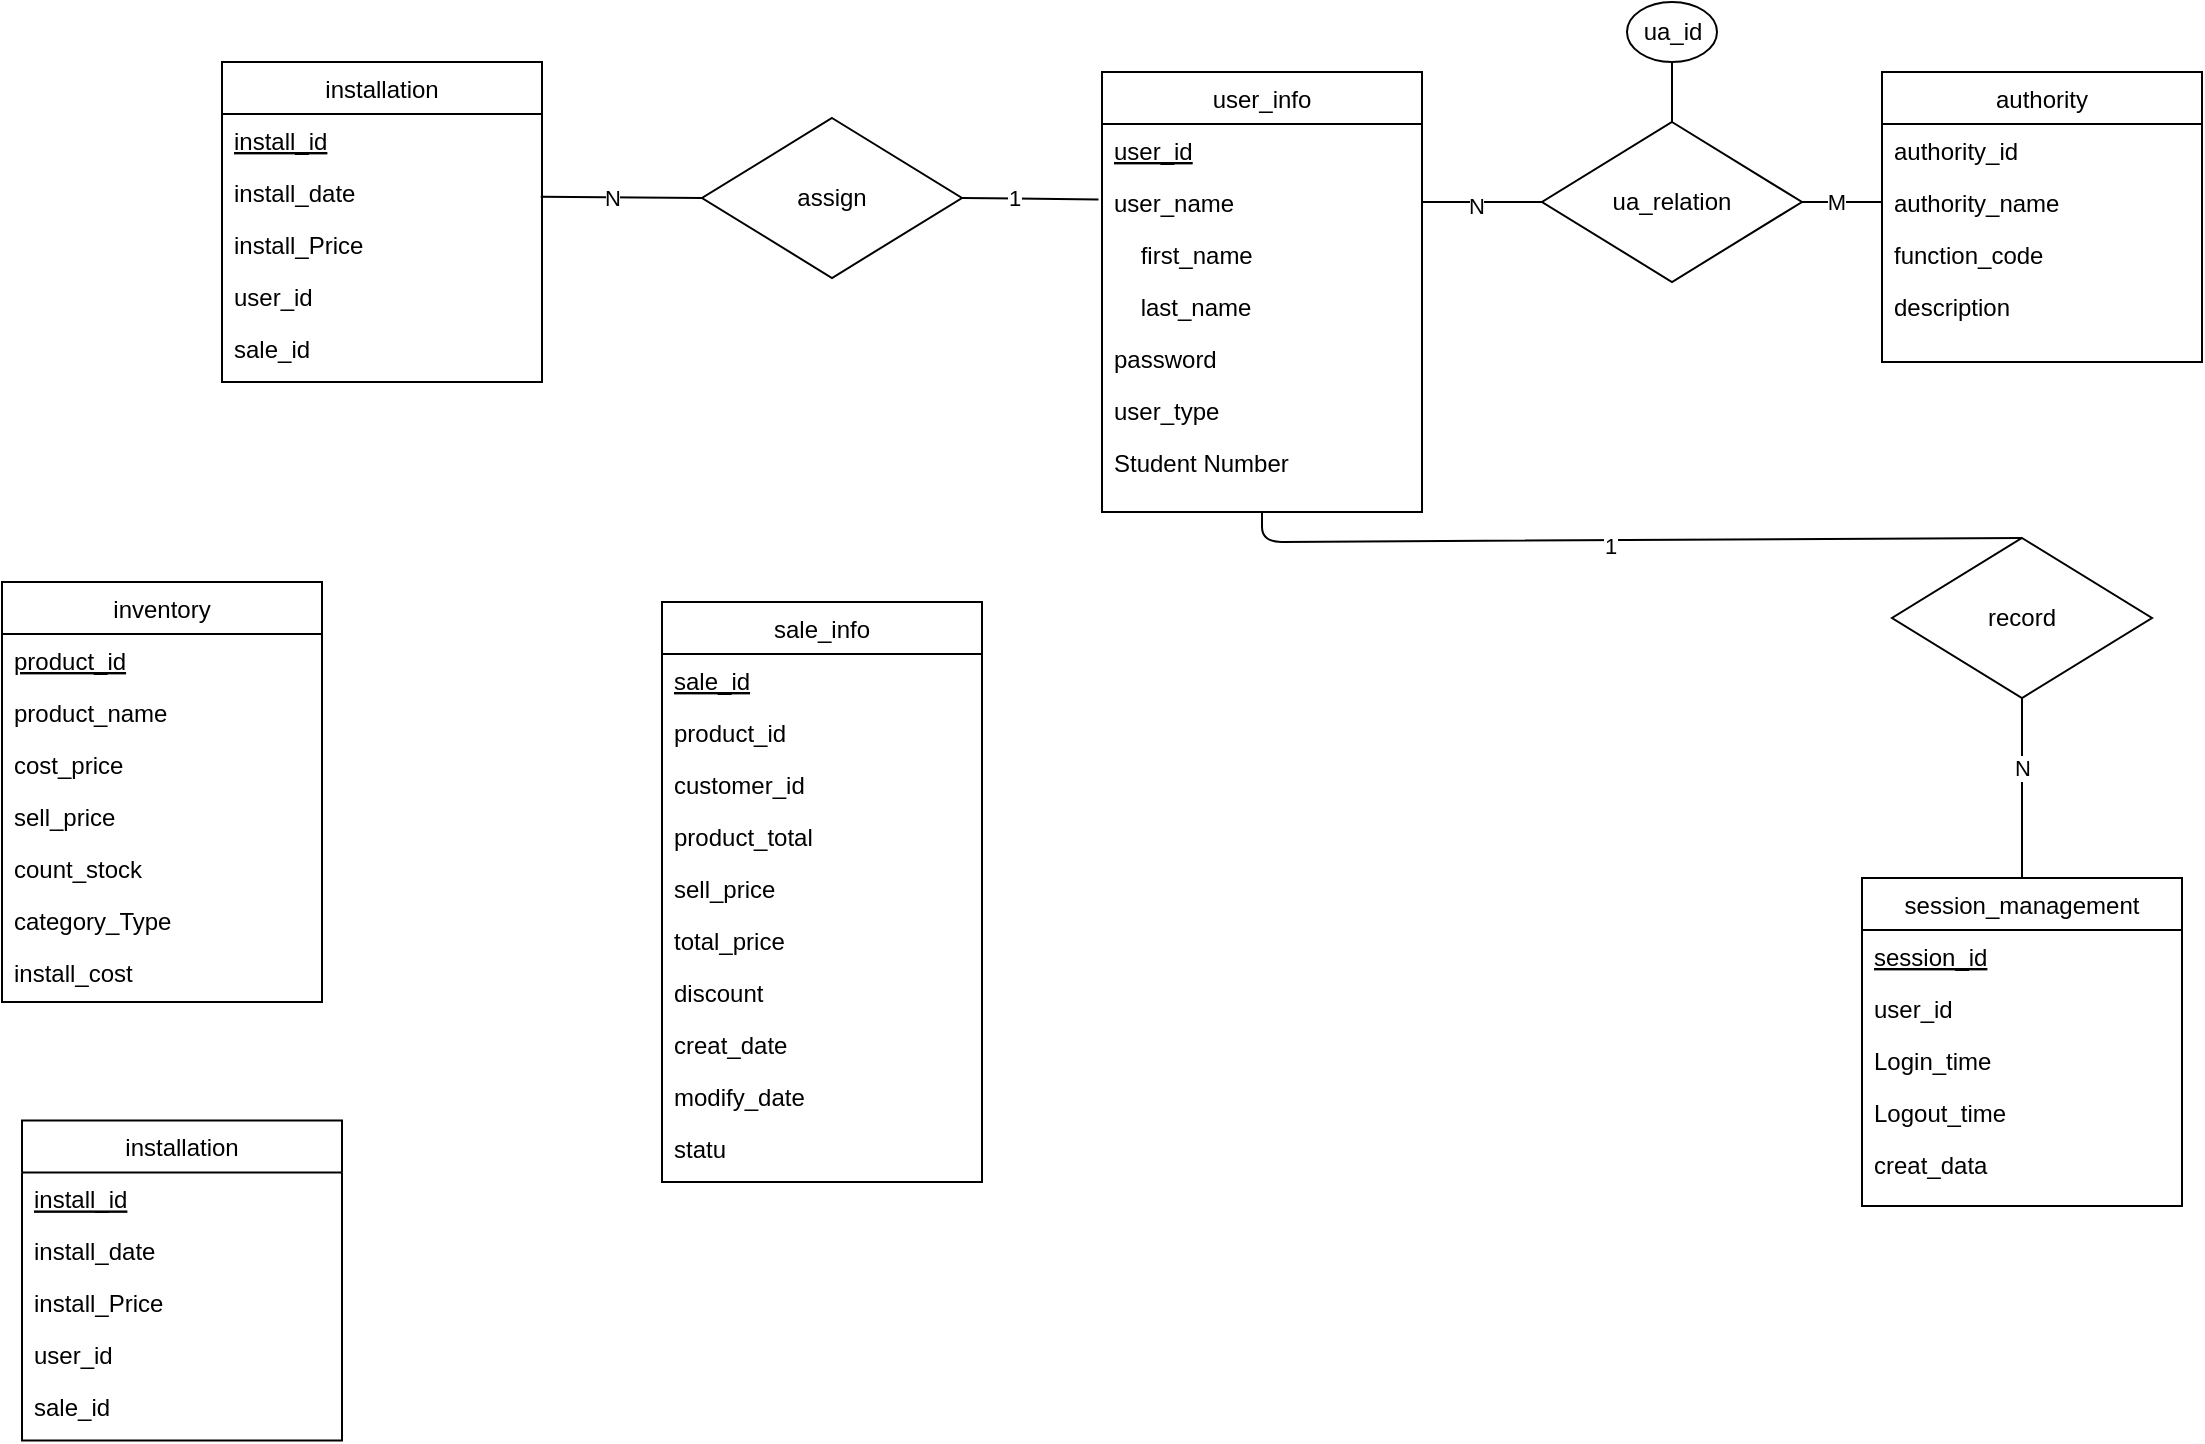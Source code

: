 <mxfile version="16.5.3" type="github">
  <diagram id="C5RBs43oDa-KdzZeNtuy" name="Page-1">
    <mxGraphModel dx="2342" dy="671" grid="1" gridSize="10" guides="1" tooltips="1" connect="1" arrows="1" fold="1" page="1" pageScale="1" pageWidth="827" pageHeight="1169" math="0" shadow="0">
      <root>
        <mxCell id="WIyWlLk6GJQsqaUBKTNV-0" />
        <mxCell id="WIyWlLk6GJQsqaUBKTNV-1" parent="WIyWlLk6GJQsqaUBKTNV-0" />
        <mxCell id="zkfFHV4jXpPFQw0GAbJ--0" value="user_info" style="swimlane;fontStyle=0;align=center;verticalAlign=top;childLayout=stackLayout;horizontal=1;startSize=26;horizontalStack=0;resizeParent=1;resizeLast=0;collapsible=1;marginBottom=0;rounded=0;shadow=0;strokeWidth=1;" parent="WIyWlLk6GJQsqaUBKTNV-1" vertex="1">
          <mxGeometry x="200" y="65" width="160" height="220" as="geometry">
            <mxRectangle x="230" y="140" width="160" height="26" as="alternateBounds" />
          </mxGeometry>
        </mxCell>
        <mxCell id="zkfFHV4jXpPFQw0GAbJ--1" value="user_id" style="text;align=left;verticalAlign=top;spacingLeft=4;spacingRight=4;overflow=hidden;rotatable=0;points=[[0,0.5],[1,0.5]];portConstraint=eastwest;fontStyle=4" parent="zkfFHV4jXpPFQw0GAbJ--0" vertex="1">
          <mxGeometry y="26" width="160" height="26" as="geometry" />
        </mxCell>
        <mxCell id="zkfFHV4jXpPFQw0GAbJ--2" value="user_name" style="text;align=left;verticalAlign=top;spacingLeft=4;spacingRight=4;overflow=hidden;rotatable=0;points=[[0,0.5],[1,0.5]];portConstraint=eastwest;rounded=0;shadow=0;html=0;" parent="zkfFHV4jXpPFQw0GAbJ--0" vertex="1">
          <mxGeometry y="52" width="160" height="26" as="geometry" />
        </mxCell>
        <mxCell id="zkfFHV4jXpPFQw0GAbJ--3" value="    first_name" style="text;align=left;verticalAlign=top;spacingLeft=4;spacingRight=4;overflow=hidden;rotatable=0;points=[[0,0.5],[1,0.5]];portConstraint=eastwest;rounded=0;shadow=0;html=0;" parent="zkfFHV4jXpPFQw0GAbJ--0" vertex="1">
          <mxGeometry y="78" width="160" height="26" as="geometry" />
        </mxCell>
        <mxCell id="zkfFHV4jXpPFQw0GAbJ--8" value="    last_name" style="text;align=left;verticalAlign=top;spacingLeft=4;spacingRight=4;overflow=hidden;rotatable=0;points=[[0,0.5],[1,0.5]];portConstraint=eastwest;rounded=0;shadow=0;html=0;" parent="zkfFHV4jXpPFQw0GAbJ--0" vertex="1">
          <mxGeometry y="104" width="160" height="26" as="geometry" />
        </mxCell>
        <mxCell id="zkfFHV4jXpPFQw0GAbJ--7" value="password" style="text;align=left;verticalAlign=top;spacingLeft=4;spacingRight=4;overflow=hidden;rotatable=0;points=[[0,0.5],[1,0.5]];portConstraint=eastwest;" parent="zkfFHV4jXpPFQw0GAbJ--0" vertex="1">
          <mxGeometry y="130" width="160" height="26" as="geometry" />
        </mxCell>
        <mxCell id="SHKCWEAmb4CMqS-it8hm-6" value="user_type" style="text;align=left;verticalAlign=top;spacingLeft=4;spacingRight=4;overflow=hidden;rotatable=0;points=[[0,0.5],[1,0.5]];portConstraint=eastwest;rounded=0;shadow=0;html=0;" vertex="1" parent="zkfFHV4jXpPFQw0GAbJ--0">
          <mxGeometry y="156" width="160" height="26" as="geometry" />
        </mxCell>
        <mxCell id="SHKCWEAmb4CMqS-it8hm-5" value="Student Number" style="text;align=left;verticalAlign=top;spacingLeft=4;spacingRight=4;overflow=hidden;rotatable=0;points=[[0,0.5],[1,0.5]];portConstraint=eastwest;" vertex="1" parent="zkfFHV4jXpPFQw0GAbJ--0">
          <mxGeometry y="182" width="160" height="26" as="geometry" />
        </mxCell>
        <mxCell id="zkfFHV4jXpPFQw0GAbJ--6" value="session_management" style="swimlane;fontStyle=0;align=center;verticalAlign=top;childLayout=stackLayout;horizontal=1;startSize=26;horizontalStack=0;resizeParent=1;resizeLast=0;collapsible=1;marginBottom=0;rounded=0;shadow=0;strokeWidth=1;" parent="WIyWlLk6GJQsqaUBKTNV-1" vertex="1">
          <mxGeometry x="580" y="468" width="160" height="164" as="geometry">
            <mxRectangle x="130" y="380" width="160" height="26" as="alternateBounds" />
          </mxGeometry>
        </mxCell>
        <mxCell id="zkfFHV4jXpPFQw0GAbJ--10" value="session_id" style="text;align=left;verticalAlign=top;spacingLeft=4;spacingRight=4;overflow=hidden;rotatable=0;points=[[0,0.5],[1,0.5]];portConstraint=eastwest;fontStyle=4" parent="zkfFHV4jXpPFQw0GAbJ--6" vertex="1">
          <mxGeometry y="26" width="160" height="26" as="geometry" />
        </mxCell>
        <mxCell id="zkfFHV4jXpPFQw0GAbJ--11" value="user_id" style="text;align=left;verticalAlign=top;spacingLeft=4;spacingRight=4;overflow=hidden;rotatable=0;points=[[0,0.5],[1,0.5]];portConstraint=eastwest;" parent="zkfFHV4jXpPFQw0GAbJ--6" vertex="1">
          <mxGeometry y="52" width="160" height="26" as="geometry" />
        </mxCell>
        <mxCell id="SHKCWEAmb4CMqS-it8hm-23" value="Login_time" style="text;align=left;verticalAlign=top;spacingLeft=4;spacingRight=4;overflow=hidden;rotatable=0;points=[[0,0.5],[1,0.5]];portConstraint=eastwest;" vertex="1" parent="zkfFHV4jXpPFQw0GAbJ--6">
          <mxGeometry y="78" width="160" height="26" as="geometry" />
        </mxCell>
        <mxCell id="SHKCWEAmb4CMqS-it8hm-22" value="Logout_time" style="text;align=left;verticalAlign=top;spacingLeft=4;spacingRight=4;overflow=hidden;rotatable=0;points=[[0,0.5],[1,0.5]];portConstraint=eastwest;rounded=0;shadow=0;html=0;" vertex="1" parent="zkfFHV4jXpPFQw0GAbJ--6">
          <mxGeometry y="104" width="160" height="26" as="geometry" />
        </mxCell>
        <mxCell id="SHKCWEAmb4CMqS-it8hm-21" value="creat_data" style="text;align=left;verticalAlign=top;spacingLeft=4;spacingRight=4;overflow=hidden;rotatable=0;points=[[0,0.5],[1,0.5]];portConstraint=eastwest;" vertex="1" parent="zkfFHV4jXpPFQw0GAbJ--6">
          <mxGeometry y="130" width="160" height="26" as="geometry" />
        </mxCell>
        <mxCell id="zkfFHV4jXpPFQw0GAbJ--17" value="authority" style="swimlane;fontStyle=0;align=center;verticalAlign=top;childLayout=stackLayout;horizontal=1;startSize=26;horizontalStack=0;resizeParent=1;resizeLast=0;collapsible=1;marginBottom=0;rounded=0;shadow=0;strokeWidth=1;" parent="WIyWlLk6GJQsqaUBKTNV-1" vertex="1">
          <mxGeometry x="590" y="65" width="160" height="145" as="geometry">
            <mxRectangle x="550" y="140" width="160" height="26" as="alternateBounds" />
          </mxGeometry>
        </mxCell>
        <mxCell id="zkfFHV4jXpPFQw0GAbJ--18" value="authority_id" style="text;align=left;verticalAlign=top;spacingLeft=4;spacingRight=4;overflow=hidden;rotatable=0;points=[[0,0.5],[1,0.5]];portConstraint=eastwest;" parent="zkfFHV4jXpPFQw0GAbJ--17" vertex="1">
          <mxGeometry y="26" width="160" height="26" as="geometry" />
        </mxCell>
        <mxCell id="zkfFHV4jXpPFQw0GAbJ--19" value="authority_name" style="text;align=left;verticalAlign=top;spacingLeft=4;spacingRight=4;overflow=hidden;rotatable=0;points=[[0,0.5],[1,0.5]];portConstraint=eastwest;rounded=0;shadow=0;html=0;" parent="zkfFHV4jXpPFQw0GAbJ--17" vertex="1">
          <mxGeometry y="52" width="160" height="26" as="geometry" />
        </mxCell>
        <mxCell id="zkfFHV4jXpPFQw0GAbJ--20" value="function_code" style="text;align=left;verticalAlign=top;spacingLeft=4;spacingRight=4;overflow=hidden;rotatable=0;points=[[0,0.5],[1,0.5]];portConstraint=eastwest;rounded=0;shadow=0;html=0;" parent="zkfFHV4jXpPFQw0GAbJ--17" vertex="1">
          <mxGeometry y="78" width="160" height="26" as="geometry" />
        </mxCell>
        <mxCell id="zkfFHV4jXpPFQw0GAbJ--21" value="description" style="text;align=left;verticalAlign=top;spacingLeft=4;spacingRight=4;overflow=hidden;rotatable=0;points=[[0,0.5],[1,0.5]];portConstraint=eastwest;rounded=0;shadow=0;html=0;" parent="zkfFHV4jXpPFQw0GAbJ--17" vertex="1">
          <mxGeometry y="104" width="160" height="26" as="geometry" />
        </mxCell>
        <mxCell id="zkfFHV4jXpPFQw0GAbJ--26" value="" style="endArrow=none;shadow=0;strokeWidth=1;rounded=1;endFill=0;edgeStyle=elbowEdgeStyle;elbow=vertical;entryX=0;entryY=0.5;entryDx=0;entryDy=0;strokeColor=default;exitX=1;exitY=0.5;exitDx=0;exitDy=0;" parent="WIyWlLk6GJQsqaUBKTNV-1" source="zkfFHV4jXpPFQw0GAbJ--2" target="SHKCWEAmb4CMqS-it8hm-0" edge="1">
          <mxGeometry x="0.5" y="41" relative="1" as="geometry">
            <mxPoint x="380" y="130" as="sourcePoint" />
            <mxPoint x="540" y="192" as="targetPoint" />
            <mxPoint x="-40" y="32" as="offset" />
          </mxGeometry>
        </mxCell>
        <mxCell id="SHKCWEAmb4CMqS-it8hm-9" value="N" style="edgeLabel;html=1;align=center;verticalAlign=middle;resizable=0;points=[];" vertex="1" connectable="0" parent="zkfFHV4jXpPFQw0GAbJ--26">
          <mxGeometry x="-0.109" y="-2" relative="1" as="geometry">
            <mxPoint as="offset" />
          </mxGeometry>
        </mxCell>
        <mxCell id="SHKCWEAmb4CMqS-it8hm-0" value="ua_relation" style="rhombus;whiteSpace=wrap;html=1;" vertex="1" parent="WIyWlLk6GJQsqaUBKTNV-1">
          <mxGeometry x="420" y="90" width="130" height="80" as="geometry" />
        </mxCell>
        <mxCell id="SHKCWEAmb4CMqS-it8hm-3" value="" style="endArrow=none;html=1;rounded=1;strokeColor=default;entryX=0;entryY=0.5;entryDx=0;entryDy=0;" edge="1" parent="WIyWlLk6GJQsqaUBKTNV-1" source="SHKCWEAmb4CMqS-it8hm-0" target="zkfFHV4jXpPFQw0GAbJ--19">
          <mxGeometry width="50" height="50" relative="1" as="geometry">
            <mxPoint x="320" y="220" as="sourcePoint" />
            <mxPoint x="700" y="130" as="targetPoint" />
          </mxGeometry>
        </mxCell>
        <mxCell id="SHKCWEAmb4CMqS-it8hm-8" value="M" style="edgeLabel;html=1;align=center;verticalAlign=middle;resizable=0;points=[];" vertex="1" connectable="0" parent="SHKCWEAmb4CMqS-it8hm-3">
          <mxGeometry x="-0.165" relative="1" as="geometry">
            <mxPoint as="offset" />
          </mxGeometry>
        </mxCell>
        <mxCell id="SHKCWEAmb4CMqS-it8hm-7" value="" style="endArrow=none;html=1;rounded=1;strokeColor=default;entryX=0.5;entryY=0;entryDx=0;entryDy=0;exitX=0.5;exitY=1;exitDx=0;exitDy=0;" edge="1" parent="WIyWlLk6GJQsqaUBKTNV-1" source="SHKCWEAmb4CMqS-it8hm-13" target="SHKCWEAmb4CMqS-it8hm-0">
          <mxGeometry width="50" height="50" relative="1" as="geometry">
            <mxPoint x="485" y="50" as="sourcePoint" />
            <mxPoint x="410" y="230" as="targetPoint" />
          </mxGeometry>
        </mxCell>
        <mxCell id="SHKCWEAmb4CMqS-it8hm-13" value="ua_id" style="ellipse;whiteSpace=wrap;html=1;" vertex="1" parent="WIyWlLk6GJQsqaUBKTNV-1">
          <mxGeometry x="462.5" y="30" width="45" height="30" as="geometry" />
        </mxCell>
        <mxCell id="SHKCWEAmb4CMqS-it8hm-24" value="record" style="rhombus;whiteSpace=wrap;html=1;" vertex="1" parent="WIyWlLk6GJQsqaUBKTNV-1">
          <mxGeometry x="595" y="298" width="130" height="80" as="geometry" />
        </mxCell>
        <mxCell id="SHKCWEAmb4CMqS-it8hm-25" value="" style="endArrow=none;html=1;rounded=1;strokeColor=default;entryX=0.5;entryY=1;entryDx=0;entryDy=0;exitX=0.5;exitY=0;exitDx=0;exitDy=0;" edge="1" parent="WIyWlLk6GJQsqaUBKTNV-1" source="zkfFHV4jXpPFQw0GAbJ--6" target="SHKCWEAmb4CMqS-it8hm-24">
          <mxGeometry width="50" height="50" relative="1" as="geometry">
            <mxPoint x="659.66" y="458" as="sourcePoint" />
            <mxPoint x="659.66" y="408" as="targetPoint" />
          </mxGeometry>
        </mxCell>
        <mxCell id="SHKCWEAmb4CMqS-it8hm-29" value="N" style="edgeLabel;html=1;align=center;verticalAlign=middle;resizable=0;points=[];" vertex="1" connectable="0" parent="SHKCWEAmb4CMqS-it8hm-25">
          <mxGeometry x="0.505" y="1" relative="1" as="geometry">
            <mxPoint x="1" y="12" as="offset" />
          </mxGeometry>
        </mxCell>
        <mxCell id="SHKCWEAmb4CMqS-it8hm-26" value="" style="endArrow=none;html=1;rounded=1;strokeColor=default;entryX=0.5;entryY=1;entryDx=0;entryDy=0;exitX=0.5;exitY=0;exitDx=0;exitDy=0;" edge="1" parent="WIyWlLk6GJQsqaUBKTNV-1" source="SHKCWEAmb4CMqS-it8hm-24" target="zkfFHV4jXpPFQw0GAbJ--0">
          <mxGeometry width="50" height="50" relative="1" as="geometry">
            <mxPoint x="300" y="370" as="sourcePoint" />
            <mxPoint x="350" y="320" as="targetPoint" />
            <Array as="points">
              <mxPoint x="280" y="300" />
            </Array>
          </mxGeometry>
        </mxCell>
        <mxCell id="SHKCWEAmb4CMqS-it8hm-28" value="1" style="edgeLabel;html=1;align=center;verticalAlign=middle;resizable=0;points=[];" vertex="1" connectable="0" parent="SHKCWEAmb4CMqS-it8hm-26">
          <mxGeometry x="0.059" y="3" relative="1" as="geometry">
            <mxPoint x="3" as="offset" />
          </mxGeometry>
        </mxCell>
        <mxCell id="SHKCWEAmb4CMqS-it8hm-30" value="installation" style="swimlane;fontStyle=0;align=center;verticalAlign=top;childLayout=stackLayout;horizontal=1;startSize=26;horizontalStack=0;resizeParent=1;resizeLast=0;collapsible=1;marginBottom=0;rounded=0;shadow=0;strokeWidth=1;" vertex="1" parent="WIyWlLk6GJQsqaUBKTNV-1">
          <mxGeometry x="-240" y="60" width="160" height="160" as="geometry">
            <mxRectangle x="230" y="140" width="160" height="26" as="alternateBounds" />
          </mxGeometry>
        </mxCell>
        <mxCell id="SHKCWEAmb4CMqS-it8hm-31" value="install_id" style="text;align=left;verticalAlign=top;spacingLeft=4;spacingRight=4;overflow=hidden;rotatable=0;points=[[0,0.5],[1,0.5]];portConstraint=eastwest;fontStyle=4" vertex="1" parent="SHKCWEAmb4CMqS-it8hm-30">
          <mxGeometry y="26" width="160" height="26" as="geometry" />
        </mxCell>
        <mxCell id="SHKCWEAmb4CMqS-it8hm-32" value="install_date" style="text;align=left;verticalAlign=top;spacingLeft=4;spacingRight=4;overflow=hidden;rotatable=0;points=[[0,0.5],[1,0.5]];portConstraint=eastwest;rounded=0;shadow=0;html=0;" vertex="1" parent="SHKCWEAmb4CMqS-it8hm-30">
          <mxGeometry y="52" width="160" height="26" as="geometry" />
        </mxCell>
        <mxCell id="SHKCWEAmb4CMqS-it8hm-33" value="install_Price" style="text;align=left;verticalAlign=top;spacingLeft=4;spacingRight=4;overflow=hidden;rotatable=0;points=[[0,0.5],[1,0.5]];portConstraint=eastwest;rounded=0;shadow=0;html=0;" vertex="1" parent="SHKCWEAmb4CMqS-it8hm-30">
          <mxGeometry y="78" width="160" height="26" as="geometry" />
        </mxCell>
        <mxCell id="SHKCWEAmb4CMqS-it8hm-34" value="user_id" style="text;align=left;verticalAlign=top;spacingLeft=4;spacingRight=4;overflow=hidden;rotatable=0;points=[[0,0.5],[1,0.5]];portConstraint=eastwest;rounded=0;shadow=0;html=0;" vertex="1" parent="SHKCWEAmb4CMqS-it8hm-30">
          <mxGeometry y="104" width="160" height="26" as="geometry" />
        </mxCell>
        <mxCell id="SHKCWEAmb4CMqS-it8hm-35" value="sale_id" style="text;align=left;verticalAlign=top;spacingLeft=4;spacingRight=4;overflow=hidden;rotatable=0;points=[[0,0.5],[1,0.5]];portConstraint=eastwest;" vertex="1" parent="SHKCWEAmb4CMqS-it8hm-30">
          <mxGeometry y="130" width="160" height="26" as="geometry" />
        </mxCell>
        <mxCell id="SHKCWEAmb4CMqS-it8hm-38" value="assign" style="rhombus;whiteSpace=wrap;html=1;" vertex="1" parent="WIyWlLk6GJQsqaUBKTNV-1">
          <mxGeometry y="88" width="130" height="80" as="geometry" />
        </mxCell>
        <mxCell id="SHKCWEAmb4CMqS-it8hm-40" value="" style="endArrow=none;html=1;rounded=1;strokeColor=default;exitX=1;exitY=0.5;exitDx=0;exitDy=0;entryX=-0.011;entryY=0.065;entryDx=0;entryDy=0;entryPerimeter=0;" edge="1" parent="WIyWlLk6GJQsqaUBKTNV-1" source="SHKCWEAmb4CMqS-it8hm-38">
          <mxGeometry width="50" height="50" relative="1" as="geometry">
            <mxPoint x="80" y="198" as="sourcePoint" />
            <mxPoint x="198.24" y="128.69" as="targetPoint" />
          </mxGeometry>
        </mxCell>
        <mxCell id="SHKCWEAmb4CMqS-it8hm-46" value="1" style="edgeLabel;html=1;align=center;verticalAlign=middle;resizable=0;points=[];" vertex="1" connectable="0" parent="SHKCWEAmb4CMqS-it8hm-40">
          <mxGeometry x="-0.39" y="1" relative="1" as="geometry">
            <mxPoint x="5" y="1" as="offset" />
          </mxGeometry>
        </mxCell>
        <mxCell id="SHKCWEAmb4CMqS-it8hm-41" value="" style="endArrow=none;html=1;rounded=1;strokeColor=default;entryX=0;entryY=0.5;entryDx=0;entryDy=0;exitX=0.996;exitY=0.592;exitDx=0;exitDy=0;exitPerimeter=0;" edge="1" parent="WIyWlLk6GJQsqaUBKTNV-1" source="SHKCWEAmb4CMqS-it8hm-32" target="SHKCWEAmb4CMqS-it8hm-38">
          <mxGeometry width="50" height="50" relative="1" as="geometry">
            <mxPoint x="-50" y="127" as="sourcePoint" />
            <mxPoint y="130" as="targetPoint" />
          </mxGeometry>
        </mxCell>
        <mxCell id="SHKCWEAmb4CMqS-it8hm-47" value="N" style="edgeLabel;html=1;align=center;verticalAlign=middle;resizable=0;points=[];" vertex="1" connectable="0" parent="SHKCWEAmb4CMqS-it8hm-41">
          <mxGeometry x="-0.584" y="-1" relative="1" as="geometry">
            <mxPoint x="18" y="-1" as="offset" />
          </mxGeometry>
        </mxCell>
        <mxCell id="SHKCWEAmb4CMqS-it8hm-48" value="sale_info" style="swimlane;fontStyle=0;align=center;verticalAlign=top;childLayout=stackLayout;horizontal=1;startSize=26;horizontalStack=0;resizeParent=1;resizeLast=0;collapsible=1;marginBottom=0;rounded=0;shadow=0;strokeWidth=1;" vertex="1" parent="WIyWlLk6GJQsqaUBKTNV-1">
          <mxGeometry x="-20" y="330" width="160" height="290" as="geometry">
            <mxRectangle x="230" y="140" width="160" height="26" as="alternateBounds" />
          </mxGeometry>
        </mxCell>
        <mxCell id="SHKCWEAmb4CMqS-it8hm-49" value="sale_id" style="text;align=left;verticalAlign=top;spacingLeft=4;spacingRight=4;overflow=hidden;rotatable=0;points=[[0,0.5],[1,0.5]];portConstraint=eastwest;fontStyle=4" vertex="1" parent="SHKCWEAmb4CMqS-it8hm-48">
          <mxGeometry y="26" width="160" height="26" as="geometry" />
        </mxCell>
        <mxCell id="SHKCWEAmb4CMqS-it8hm-50" value="product_id" style="text;align=left;verticalAlign=top;spacingLeft=4;spacingRight=4;overflow=hidden;rotatable=0;points=[[0,0.5],[1,0.5]];portConstraint=eastwest;rounded=0;shadow=0;html=0;" vertex="1" parent="SHKCWEAmb4CMqS-it8hm-48">
          <mxGeometry y="52" width="160" height="26" as="geometry" />
        </mxCell>
        <mxCell id="SHKCWEAmb4CMqS-it8hm-51" value="customer_id" style="text;align=left;verticalAlign=top;spacingLeft=4;spacingRight=4;overflow=hidden;rotatable=0;points=[[0,0.5],[1,0.5]];portConstraint=eastwest;rounded=0;shadow=0;html=0;" vertex="1" parent="SHKCWEAmb4CMqS-it8hm-48">
          <mxGeometry y="78" width="160" height="26" as="geometry" />
        </mxCell>
        <mxCell id="SHKCWEAmb4CMqS-it8hm-52" value="product_total" style="text;align=left;verticalAlign=top;spacingLeft=4;spacingRight=4;overflow=hidden;rotatable=0;points=[[0,0.5],[1,0.5]];portConstraint=eastwest;rounded=0;shadow=0;html=0;" vertex="1" parent="SHKCWEAmb4CMqS-it8hm-48">
          <mxGeometry y="104" width="160" height="26" as="geometry" />
        </mxCell>
        <mxCell id="SHKCWEAmb4CMqS-it8hm-53" value="sell_price" style="text;align=left;verticalAlign=top;spacingLeft=4;spacingRight=4;overflow=hidden;rotatable=0;points=[[0,0.5],[1,0.5]];portConstraint=eastwest;" vertex="1" parent="SHKCWEAmb4CMqS-it8hm-48">
          <mxGeometry y="130" width="160" height="26" as="geometry" />
        </mxCell>
        <mxCell id="SHKCWEAmb4CMqS-it8hm-69" value="total_price" style="text;align=left;verticalAlign=top;spacingLeft=4;spacingRight=4;overflow=hidden;rotatable=0;points=[[0,0.5],[1,0.5]];portConstraint=eastwest;" vertex="1" parent="SHKCWEAmb4CMqS-it8hm-48">
          <mxGeometry y="156" width="160" height="26" as="geometry" />
        </mxCell>
        <mxCell id="SHKCWEAmb4CMqS-it8hm-68" value="discount" style="text;align=left;verticalAlign=top;spacingLeft=4;spacingRight=4;overflow=hidden;rotatable=0;points=[[0,0.5],[1,0.5]];portConstraint=eastwest;rounded=0;shadow=0;html=0;" vertex="1" parent="SHKCWEAmb4CMqS-it8hm-48">
          <mxGeometry y="182" width="160" height="26" as="geometry" />
        </mxCell>
        <mxCell id="SHKCWEAmb4CMqS-it8hm-67" value="creat_date" style="text;align=left;verticalAlign=top;spacingLeft=4;spacingRight=4;overflow=hidden;rotatable=0;points=[[0,0.5],[1,0.5]];portConstraint=eastwest;rounded=0;shadow=0;html=0;" vertex="1" parent="SHKCWEAmb4CMqS-it8hm-48">
          <mxGeometry y="208" width="160" height="26" as="geometry" />
        </mxCell>
        <mxCell id="SHKCWEAmb4CMqS-it8hm-66" value="modify_date" style="text;align=left;verticalAlign=top;spacingLeft=4;spacingRight=4;overflow=hidden;rotatable=0;points=[[0,0.5],[1,0.5]];portConstraint=eastwest;rounded=0;shadow=0;html=0;" vertex="1" parent="SHKCWEAmb4CMqS-it8hm-48">
          <mxGeometry y="234" width="160" height="26" as="geometry" />
        </mxCell>
        <mxCell id="SHKCWEAmb4CMqS-it8hm-70" value="statu" style="text;align=left;verticalAlign=top;spacingLeft=4;spacingRight=4;overflow=hidden;rotatable=0;points=[[0,0.5],[1,0.5]];portConstraint=eastwest;rounded=0;shadow=0;html=0;" vertex="1" parent="SHKCWEAmb4CMqS-it8hm-48">
          <mxGeometry y="260" width="160" height="26" as="geometry" />
        </mxCell>
        <mxCell id="SHKCWEAmb4CMqS-it8hm-54" value="inventory" style="swimlane;fontStyle=0;align=center;verticalAlign=top;childLayout=stackLayout;horizontal=1;startSize=26;horizontalStack=0;resizeParent=1;resizeLast=0;collapsible=1;marginBottom=0;rounded=0;shadow=0;strokeWidth=1;" vertex="1" parent="WIyWlLk6GJQsqaUBKTNV-1">
          <mxGeometry x="-350" y="320" width="160" height="210" as="geometry">
            <mxRectangle x="230" y="140" width="160" height="26" as="alternateBounds" />
          </mxGeometry>
        </mxCell>
        <mxCell id="SHKCWEAmb4CMqS-it8hm-55" value="product_id" style="text;align=left;verticalAlign=top;spacingLeft=4;spacingRight=4;overflow=hidden;rotatable=0;points=[[0,0.5],[1,0.5]];portConstraint=eastwest;fontStyle=4" vertex="1" parent="SHKCWEAmb4CMqS-it8hm-54">
          <mxGeometry y="26" width="160" height="26" as="geometry" />
        </mxCell>
        <mxCell id="SHKCWEAmb4CMqS-it8hm-56" value="product_name" style="text;align=left;verticalAlign=top;spacingLeft=4;spacingRight=4;overflow=hidden;rotatable=0;points=[[0,0.5],[1,0.5]];portConstraint=eastwest;rounded=0;shadow=0;html=0;" vertex="1" parent="SHKCWEAmb4CMqS-it8hm-54">
          <mxGeometry y="52" width="160" height="26" as="geometry" />
        </mxCell>
        <mxCell id="SHKCWEAmb4CMqS-it8hm-57" value="cost_price" style="text;align=left;verticalAlign=top;spacingLeft=4;spacingRight=4;overflow=hidden;rotatable=0;points=[[0,0.5],[1,0.5]];portConstraint=eastwest;rounded=0;shadow=0;html=0;" vertex="1" parent="SHKCWEAmb4CMqS-it8hm-54">
          <mxGeometry y="78" width="160" height="26" as="geometry" />
        </mxCell>
        <mxCell id="SHKCWEAmb4CMqS-it8hm-58" value="sell_price" style="text;align=left;verticalAlign=top;spacingLeft=4;spacingRight=4;overflow=hidden;rotatable=0;points=[[0,0.5],[1,0.5]];portConstraint=eastwest;rounded=0;shadow=0;html=0;" vertex="1" parent="SHKCWEAmb4CMqS-it8hm-54">
          <mxGeometry y="104" width="160" height="26" as="geometry" />
        </mxCell>
        <mxCell id="SHKCWEAmb4CMqS-it8hm-59" value="count_stock" style="text;align=left;verticalAlign=top;spacingLeft=4;spacingRight=4;overflow=hidden;rotatable=0;points=[[0,0.5],[1,0.5]];portConstraint=eastwest;" vertex="1" parent="SHKCWEAmb4CMqS-it8hm-54">
          <mxGeometry y="130" width="160" height="26" as="geometry" />
        </mxCell>
        <mxCell id="SHKCWEAmb4CMqS-it8hm-73" value="category_Type" style="text;align=left;verticalAlign=top;spacingLeft=4;spacingRight=4;overflow=hidden;rotatable=0;points=[[0,0.5],[1,0.5]];portConstraint=eastwest;" vertex="1" parent="SHKCWEAmb4CMqS-it8hm-54">
          <mxGeometry y="156" width="160" height="26" as="geometry" />
        </mxCell>
        <mxCell id="SHKCWEAmb4CMqS-it8hm-72" value="install_cost" style="text;align=left;verticalAlign=top;spacingLeft=4;spacingRight=4;overflow=hidden;rotatable=0;points=[[0,0.5],[1,0.5]];portConstraint=eastwest;rounded=0;shadow=0;html=0;" vertex="1" parent="SHKCWEAmb4CMqS-it8hm-54">
          <mxGeometry y="182" width="160" height="26" as="geometry" />
        </mxCell>
        <mxCell id="SHKCWEAmb4CMqS-it8hm-60" value="installation" style="swimlane;fontStyle=0;align=center;verticalAlign=top;childLayout=stackLayout;horizontal=1;startSize=26;horizontalStack=0;resizeParent=1;resizeLast=0;collapsible=1;marginBottom=0;rounded=0;shadow=0;strokeWidth=1;" vertex="1" parent="WIyWlLk6GJQsqaUBKTNV-1">
          <mxGeometry x="-340" y="589.23" width="160" height="160" as="geometry">
            <mxRectangle x="230" y="140" width="160" height="26" as="alternateBounds" />
          </mxGeometry>
        </mxCell>
        <mxCell id="SHKCWEAmb4CMqS-it8hm-61" value="install_id" style="text;align=left;verticalAlign=top;spacingLeft=4;spacingRight=4;overflow=hidden;rotatable=0;points=[[0,0.5],[1,0.5]];portConstraint=eastwest;fontStyle=4" vertex="1" parent="SHKCWEAmb4CMqS-it8hm-60">
          <mxGeometry y="26" width="160" height="26" as="geometry" />
        </mxCell>
        <mxCell id="SHKCWEAmb4CMqS-it8hm-62" value="install_date" style="text;align=left;verticalAlign=top;spacingLeft=4;spacingRight=4;overflow=hidden;rotatable=0;points=[[0,0.5],[1,0.5]];portConstraint=eastwest;rounded=0;shadow=0;html=0;" vertex="1" parent="SHKCWEAmb4CMqS-it8hm-60">
          <mxGeometry y="52" width="160" height="26" as="geometry" />
        </mxCell>
        <mxCell id="SHKCWEAmb4CMqS-it8hm-63" value="install_Price" style="text;align=left;verticalAlign=top;spacingLeft=4;spacingRight=4;overflow=hidden;rotatable=0;points=[[0,0.5],[1,0.5]];portConstraint=eastwest;rounded=0;shadow=0;html=0;" vertex="1" parent="SHKCWEAmb4CMqS-it8hm-60">
          <mxGeometry y="78" width="160" height="26" as="geometry" />
        </mxCell>
        <mxCell id="SHKCWEAmb4CMqS-it8hm-64" value="user_id" style="text;align=left;verticalAlign=top;spacingLeft=4;spacingRight=4;overflow=hidden;rotatable=0;points=[[0,0.5],[1,0.5]];portConstraint=eastwest;rounded=0;shadow=0;html=0;" vertex="1" parent="SHKCWEAmb4CMqS-it8hm-60">
          <mxGeometry y="104" width="160" height="26" as="geometry" />
        </mxCell>
        <mxCell id="SHKCWEAmb4CMqS-it8hm-65" value="sale_id" style="text;align=left;verticalAlign=top;spacingLeft=4;spacingRight=4;overflow=hidden;rotatable=0;points=[[0,0.5],[1,0.5]];portConstraint=eastwest;" vertex="1" parent="SHKCWEAmb4CMqS-it8hm-60">
          <mxGeometry y="130" width="160" height="26" as="geometry" />
        </mxCell>
      </root>
    </mxGraphModel>
  </diagram>
</mxfile>
